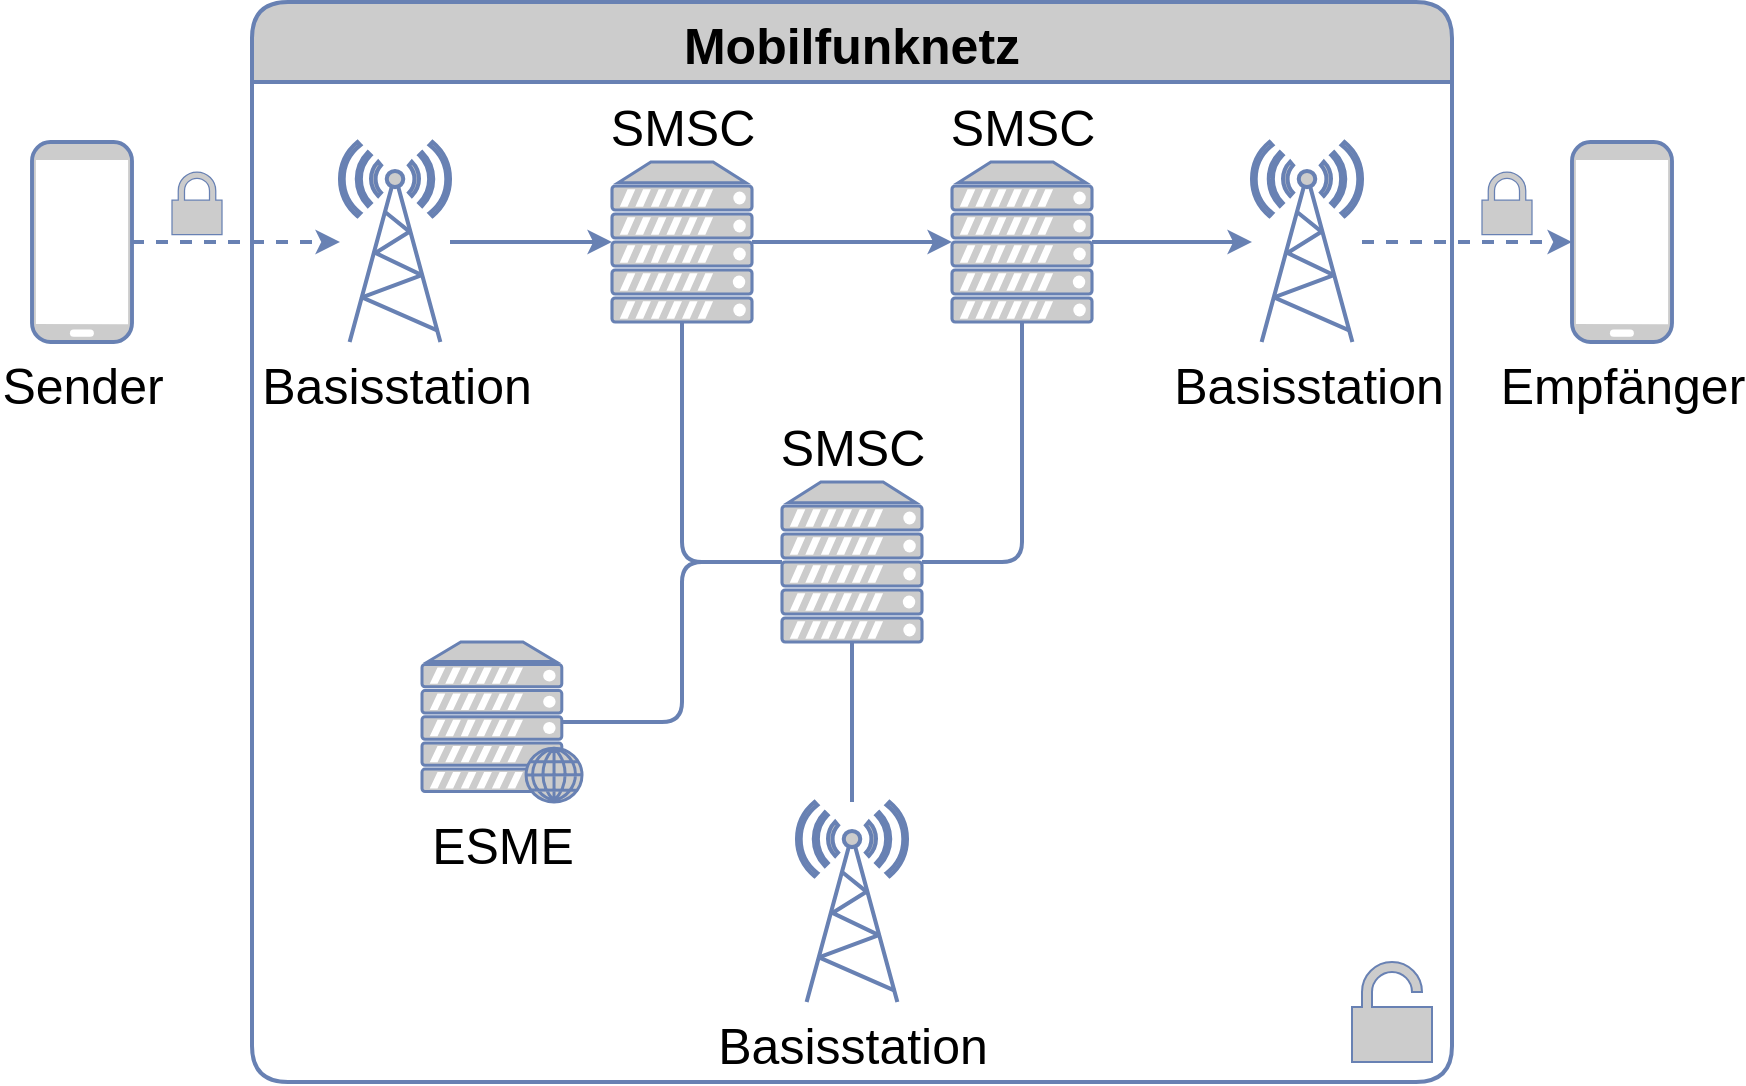<mxfile version="26.0.4">
  <diagram name="Seite-1" id="_0ye7Wz8F2gRTan8MITO">
    <mxGraphModel dx="2066" dy="1141" grid="1" gridSize="10" guides="1" tooltips="1" connect="1" arrows="1" fold="1" page="1" pageScale="1" pageWidth="1169" pageHeight="827" math="0" shadow="0">
      <root>
        <mxCell id="0" />
        <mxCell id="1" parent="0" />
        <mxCell id="jcEQQtZr8KptmtFkmshp-21" value="Mobilfunknetz" style="swimlane;whiteSpace=wrap;html=1;strokeColor=#6881B3;strokeWidth=2;align=center;verticalAlign=top;fontFamily=Helvetica;fontSize=25;fontColor=light-dark(#000000,#56AEFF);fillColor=#CCCCCC;gradientColor=none;gradientDirection=north;rounded=1;startSize=40;" parent="1" vertex="1">
          <mxGeometry x="220" y="160" width="600" height="540" as="geometry" />
        </mxCell>
        <mxCell id="jcEQQtZr8KptmtFkmshp-24" value="" style="verticalAlign=top;verticalLabelPosition=bottom;labelPosition=center;align=center;html=1;outlineConnect=0;gradientDirection=north;strokeWidth=2;shape=mxgraph.networks.unsecure;fillColor=#CCCCCC;strokeColor=#6881B3;fontFamily=Helvetica;fontSize=12;fontColor=#0066CC;gradientColor=none;rounded=1;" parent="jcEQQtZr8KptmtFkmshp-21" vertex="1">
          <mxGeometry x="550" y="480" width="40" height="50" as="geometry" />
        </mxCell>
        <mxCell id="kGQ9fOc2yPTkJ77_lMfT-3" value="ESME" style="fontColor=light-dark(#000000, #56aeff);verticalAlign=top;verticalLabelPosition=bottom;labelPosition=center;align=center;html=1;outlineConnect=0;fillColor=#CCCCCC;strokeColor=#6881B3;gradientColor=none;gradientDirection=north;strokeWidth=2;shape=mxgraph.networks.web_server;aspect=fixed;fontSize=25;" parent="jcEQQtZr8KptmtFkmshp-21" vertex="1">
          <mxGeometry x="85" y="320" width="80" height="80" as="geometry" />
        </mxCell>
        <mxCell id="jcEQQtZr8KptmtFkmshp-13" style="edgeStyle=orthogonalEdgeStyle;rounded=1;orthogonalLoop=1;jettySize=auto;html=1;exitX=1;exitY=0.5;exitDx=0;exitDy=0;exitPerimeter=0;dashed=1;labelBackgroundColor=none;fontColor=#0066CC;strokeColor=#6881B3;strokeWidth=2;align=center;verticalAlign=top;fontFamily=Helvetica;fontSize=12;fillColor=#CCCCCC;gradientColor=none;gradientDirection=north;" parent="1" source="jcEQQtZr8KptmtFkmshp-3" target="jcEQQtZr8KptmtFkmshp-5" edge="1">
          <mxGeometry relative="1" as="geometry" />
        </mxCell>
        <mxCell id="jcEQQtZr8KptmtFkmshp-3" value="Sender" style="verticalAlign=top;verticalLabelPosition=bottom;labelPosition=center;align=center;html=1;outlineConnect=0;gradientDirection=north;strokeWidth=2;shape=mxgraph.networks.mobile;labelBackgroundColor=none;strokeColor=#6881B3;fontFamily=Helvetica;fontSize=25;fontColor=light-dark(#000000, #56aeff);fillColor=#CCCCCC;gradientColor=none;rounded=1;" parent="1" vertex="1">
          <mxGeometry x="110" y="230" width="50" height="100" as="geometry" />
        </mxCell>
        <mxCell id="jcEQQtZr8KptmtFkmshp-4" value="Empfänger" style="verticalAlign=top;verticalLabelPosition=bottom;labelPosition=center;align=center;html=1;outlineConnect=0;gradientDirection=north;strokeWidth=2;shape=mxgraph.networks.mobile;labelBackgroundColor=none;strokeColor=#6881B3;fontFamily=Helvetica;fontSize=25;fontColor=light-dark(#000000, #56aeff);fillColor=#CCCCCC;gradientColor=none;rounded=1;" parent="1" vertex="1">
          <mxGeometry x="880" y="230" width="50" height="100" as="geometry" />
        </mxCell>
        <mxCell id="jcEQQtZr8KptmtFkmshp-5" value="Basisstation" style="verticalAlign=top;verticalLabelPosition=bottom;labelPosition=center;align=center;html=1;outlineConnect=0;gradientDirection=north;strokeWidth=2;shape=mxgraph.networks.radio_tower;labelBackgroundColor=none;strokeColor=#6881B3;fontFamily=Helvetica;fontSize=25;fontColor=light-dark(#000000, #56aeff);fillColor=#CCCCCC;gradientColor=none;rounded=1;" parent="1" vertex="1">
          <mxGeometry x="264" y="230" width="55" height="100" as="geometry" />
        </mxCell>
        <mxCell id="jcEQQtZr8KptmtFkmshp-6" value="Basisstation" style="verticalAlign=top;verticalLabelPosition=bottom;labelPosition=center;align=center;html=1;outlineConnect=0;gradientDirection=north;strokeWidth=2;shape=mxgraph.networks.radio_tower;labelBackgroundColor=none;strokeColor=#6881B3;fontFamily=Helvetica;fontSize=25;fontColor=light-dark(#000000, #56aeff);fillColor=#CCCCCC;gradientColor=none;rounded=1;" parent="1" vertex="1">
          <mxGeometry x="720" y="230" width="55" height="100" as="geometry" />
        </mxCell>
        <mxCell id="jcEQQtZr8KptmtFkmshp-8" value="SMSC" style="verticalAlign=bottom;verticalLabelPosition=top;labelPosition=center;align=center;html=1;outlineConnect=0;gradientDirection=north;strokeWidth=2;shape=mxgraph.networks.server;labelBackgroundColor=none;strokeColor=#6881B3;fontFamily=Helvetica;fontSize=25;fontColor=light-dark(#000000, #56aeff);fillColor=#CCCCCC;gradientColor=none;rounded=1;" parent="1" vertex="1">
          <mxGeometry x="400" y="240" width="70" height="80" as="geometry" />
        </mxCell>
        <mxCell id="jcEQQtZr8KptmtFkmshp-16" style="edgeStyle=orthogonalEdgeStyle;rounded=1;orthogonalLoop=1;jettySize=auto;html=1;exitX=1;exitY=0.5;exitDx=0;exitDy=0;exitPerimeter=0;labelBackgroundColor=none;fontColor=#0066CC;strokeColor=#6881B3;strokeWidth=2;align=center;verticalAlign=top;fontFamily=Helvetica;fontSize=12;fillColor=#CCCCCC;gradientColor=none;gradientDirection=north;" parent="1" source="jcEQQtZr8KptmtFkmshp-10" target="jcEQQtZr8KptmtFkmshp-6" edge="1">
          <mxGeometry relative="1" as="geometry" />
        </mxCell>
        <mxCell id="jcEQQtZr8KptmtFkmshp-10" value="SMSC" style="verticalAlign=bottom;verticalLabelPosition=top;labelPosition=center;align=center;html=1;outlineConnect=0;gradientDirection=north;strokeWidth=2;shape=mxgraph.networks.server;labelBackgroundColor=none;strokeColor=#6881B3;fontFamily=Helvetica;fontSize=25;fontColor=light-dark(#000000, #56aeff);fillColor=#CCCCCC;gradientColor=none;rounded=1;" parent="1" vertex="1">
          <mxGeometry x="570" y="240" width="70" height="80" as="geometry" />
        </mxCell>
        <mxCell id="jcEQQtZr8KptmtFkmshp-11" value="Basisstation" style="verticalAlign=top;verticalLabelPosition=bottom;labelPosition=center;align=center;html=1;outlineConnect=0;gradientDirection=north;strokeWidth=2;shape=mxgraph.networks.radio_tower;labelBackgroundColor=none;strokeColor=#6881B3;fontFamily=Helvetica;fontSize=25;fontColor=light-dark(#000000, #56aeff);fillColor=#CCCCCC;gradientColor=none;rounded=1;" parent="1" vertex="1">
          <mxGeometry x="492.5" y="560" width="55" height="100" as="geometry" />
        </mxCell>
        <mxCell id="jcEQQtZr8KptmtFkmshp-20" style="edgeStyle=orthogonalEdgeStyle;rounded=1;orthogonalLoop=1;jettySize=auto;html=1;exitX=0.5;exitY=1;exitDx=0;exitDy=0;exitPerimeter=0;endArrow=none;endFill=0;labelBackgroundColor=none;fontColor=#0066CC;strokeColor=#6881B3;strokeWidth=2;align=center;verticalAlign=top;fontFamily=Helvetica;fontSize=12;fillColor=#CCCCCC;gradientColor=none;gradientDirection=north;" parent="1" source="jcEQQtZr8KptmtFkmshp-12" target="jcEQQtZr8KptmtFkmshp-11" edge="1">
          <mxGeometry relative="1" as="geometry" />
        </mxCell>
        <mxCell id="jcEQQtZr8KptmtFkmshp-12" value="SMSC" style="verticalAlign=bottom;verticalLabelPosition=top;labelPosition=center;align=center;html=1;outlineConnect=0;gradientDirection=north;strokeWidth=2;shape=mxgraph.networks.server;labelBackgroundColor=none;strokeColor=#6881B3;fontFamily=Helvetica;fontSize=25;fontColor=light-dark(#000000, #56aeff);fillColor=#CCCCCC;gradientColor=none;rounded=1;" parent="1" vertex="1">
          <mxGeometry x="485" y="400" width="70" height="80" as="geometry" />
        </mxCell>
        <mxCell id="jcEQQtZr8KptmtFkmshp-14" style="edgeStyle=orthogonalEdgeStyle;rounded=1;orthogonalLoop=1;jettySize=auto;html=1;entryX=0;entryY=0.5;entryDx=0;entryDy=0;entryPerimeter=0;labelBackgroundColor=none;fontColor=#0066CC;strokeColor=#6881B3;strokeWidth=2;align=center;verticalAlign=top;fontFamily=Helvetica;fontSize=12;fillColor=#CCCCCC;gradientColor=none;gradientDirection=north;" parent="1" source="jcEQQtZr8KptmtFkmshp-5" target="jcEQQtZr8KptmtFkmshp-8" edge="1">
          <mxGeometry relative="1" as="geometry" />
        </mxCell>
        <mxCell id="jcEQQtZr8KptmtFkmshp-15" style="edgeStyle=orthogonalEdgeStyle;rounded=1;orthogonalLoop=1;jettySize=auto;html=1;exitX=1;exitY=0.5;exitDx=0;exitDy=0;exitPerimeter=0;entryX=0;entryY=0.5;entryDx=0;entryDy=0;entryPerimeter=0;labelBackgroundColor=none;fontColor=#0066CC;strokeColor=#6881B3;strokeWidth=2;align=center;verticalAlign=top;fontFamily=Helvetica;fontSize=12;fillColor=#CCCCCC;gradientColor=none;gradientDirection=north;" parent="1" source="jcEQQtZr8KptmtFkmshp-8" target="jcEQQtZr8KptmtFkmshp-10" edge="1">
          <mxGeometry relative="1" as="geometry" />
        </mxCell>
        <mxCell id="jcEQQtZr8KptmtFkmshp-17" style="edgeStyle=orthogonalEdgeStyle;rounded=1;orthogonalLoop=1;jettySize=auto;html=1;entryX=0;entryY=0.5;entryDx=0;entryDy=0;entryPerimeter=0;dashed=1;labelBackgroundColor=none;fontColor=#0066CC;strokeColor=#6881B3;strokeWidth=2;align=center;verticalAlign=top;fontFamily=Helvetica;fontSize=12;fillColor=#CCCCCC;gradientColor=none;gradientDirection=north;" parent="1" source="jcEQQtZr8KptmtFkmshp-6" target="jcEQQtZr8KptmtFkmshp-4" edge="1">
          <mxGeometry relative="1" as="geometry" />
        </mxCell>
        <mxCell id="jcEQQtZr8KptmtFkmshp-18" style="edgeStyle=orthogonalEdgeStyle;rounded=1;orthogonalLoop=1;jettySize=auto;html=1;exitX=0.5;exitY=1;exitDx=0;exitDy=0;exitPerimeter=0;entryX=0;entryY=0.5;entryDx=0;entryDy=0;entryPerimeter=0;endArrow=none;endFill=0;labelBackgroundColor=none;fontColor=#0066CC;strokeColor=#6881B3;strokeWidth=2;align=center;verticalAlign=top;fontFamily=Helvetica;fontSize=12;fillColor=#CCCCCC;gradientColor=none;gradientDirection=north;" parent="1" source="jcEQQtZr8KptmtFkmshp-8" target="jcEQQtZr8KptmtFkmshp-12" edge="1">
          <mxGeometry relative="1" as="geometry" />
        </mxCell>
        <mxCell id="jcEQQtZr8KptmtFkmshp-19" style="edgeStyle=orthogonalEdgeStyle;rounded=1;orthogonalLoop=1;jettySize=auto;html=1;exitX=1;exitY=0.5;exitDx=0;exitDy=0;exitPerimeter=0;entryX=0.5;entryY=1;entryDx=0;entryDy=0;entryPerimeter=0;endArrow=none;endFill=0;labelBackgroundColor=none;fontColor=#0066CC;strokeColor=#6881B3;strokeWidth=2;align=center;verticalAlign=top;fontFamily=Helvetica;fontSize=12;fillColor=#CCCCCC;gradientColor=none;gradientDirection=north;" parent="1" source="jcEQQtZr8KptmtFkmshp-12" target="jcEQQtZr8KptmtFkmshp-10" edge="1">
          <mxGeometry relative="1" as="geometry" />
        </mxCell>
        <mxCell id="jcEQQtZr8KptmtFkmshp-22" value="" style="verticalAlign=top;verticalLabelPosition=bottom;labelPosition=center;align=center;html=1;outlineConnect=0;gradientDirection=north;strokeWidth=2;shape=mxgraph.networks.secured;fillColor=#CCCCCC;strokeColor=#6881B3;fontFamily=Helvetica;fontSize=12;fontColor=#0066CC;gradientColor=none;rounded=1;aspect=fixed;" parent="1" vertex="1">
          <mxGeometry x="180" y="245" width="25" height="31.25" as="geometry" />
        </mxCell>
        <mxCell id="jcEQQtZr8KptmtFkmshp-23" value="" style="verticalAlign=top;verticalLabelPosition=bottom;labelPosition=center;align=center;html=1;outlineConnect=0;gradientDirection=north;strokeWidth=2;shape=mxgraph.networks.secured;fillColor=#CCCCCC;strokeColor=#6881B3;fontFamily=Helvetica;fontSize=12;fontColor=#0066CC;gradientColor=none;rounded=1;aspect=fixed;" parent="1" vertex="1">
          <mxGeometry x="835" y="245" width="25" height="31.25" as="geometry" />
        </mxCell>
        <mxCell id="kGQ9fOc2yPTkJ77_lMfT-4" style="edgeStyle=orthogonalEdgeStyle;rounded=1;orthogonalLoop=1;jettySize=auto;html=1;exitX=0.88;exitY=0.5;exitDx=0;exitDy=0;exitPerimeter=0;entryX=0;entryY=0.5;entryDx=0;entryDy=0;entryPerimeter=0;strokeColor=#6881B3;strokeWidth=2;align=center;verticalAlign=top;fontFamily=Helvetica;fontSize=12;fontColor=#0066CC;labelBackgroundColor=none;endArrow=none;endFill=0;fillColor=#CCCCCC;gradientColor=none;gradientDirection=north;" parent="1" source="kGQ9fOc2yPTkJ77_lMfT-3" target="jcEQQtZr8KptmtFkmshp-12" edge="1">
          <mxGeometry relative="1" as="geometry" />
        </mxCell>
      </root>
    </mxGraphModel>
  </diagram>
</mxfile>
